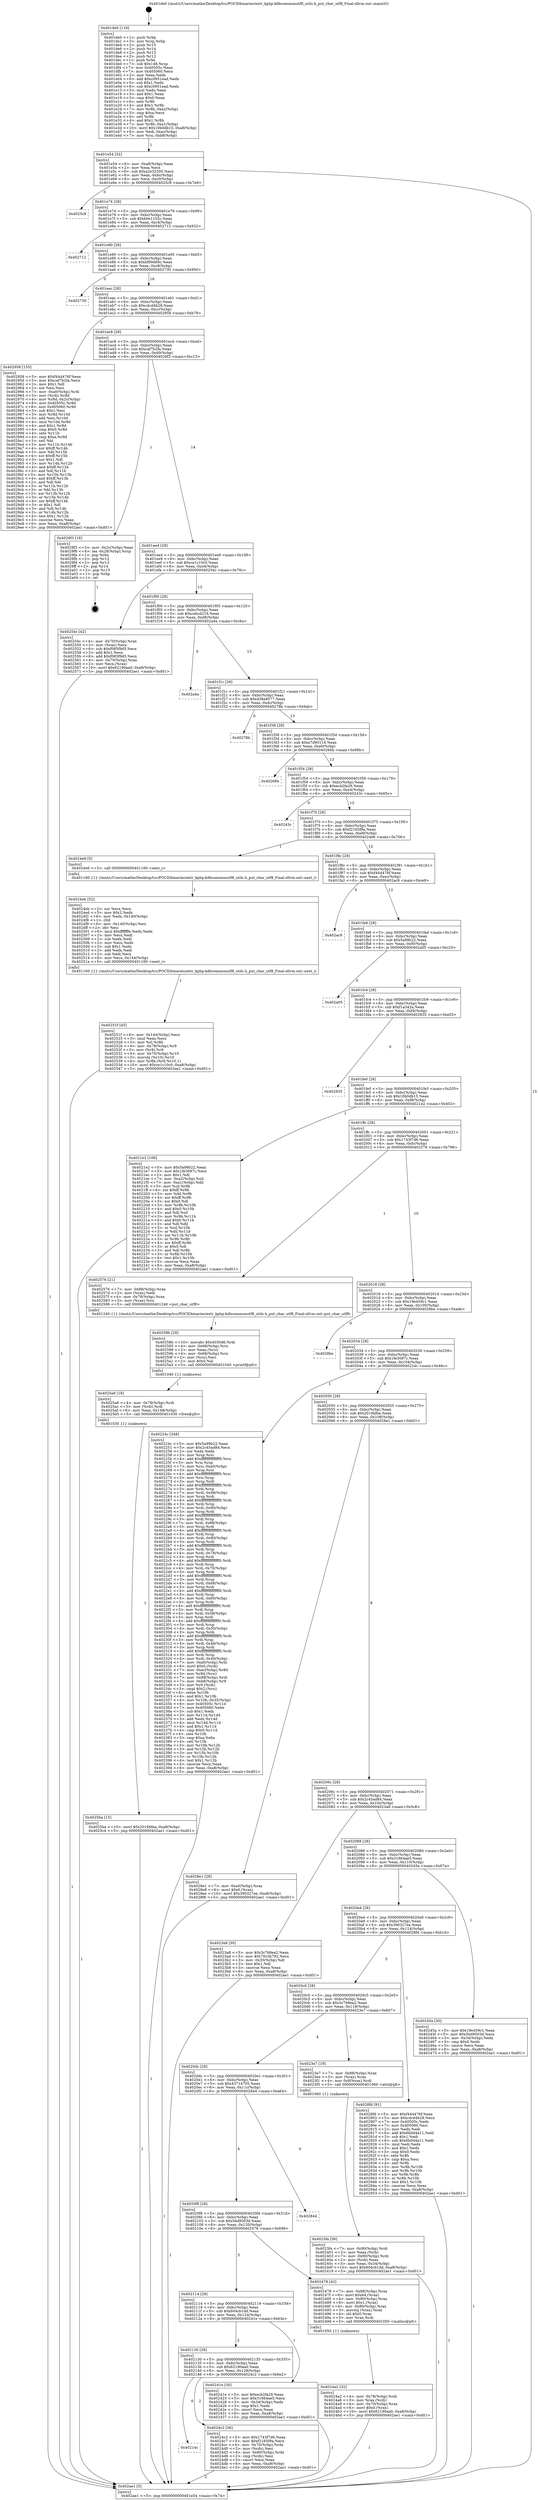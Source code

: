 digraph "0x401de0" {
  label = "0x401de0 (/mnt/c/Users/mathe/Desktop/tcc/POCII/binaries/extr_kphp-kdbcommonutf8_utils.h_put_char_utf8_Final-ollvm.out::main(0))"
  labelloc = "t"
  node[shape=record]

  Entry [label="",width=0.3,height=0.3,shape=circle,fillcolor=black,style=filled]
  "0x401e54" [label="{
     0x401e54 [32]\l
     | [instrs]\l
     &nbsp;&nbsp;0x401e54 \<+6\>: mov -0xa8(%rbp),%eax\l
     &nbsp;&nbsp;0x401e5a \<+2\>: mov %eax,%ecx\l
     &nbsp;&nbsp;0x401e5c \<+6\>: sub $0xa2e32305,%ecx\l
     &nbsp;&nbsp;0x401e62 \<+6\>: mov %eax,-0xbc(%rbp)\l
     &nbsp;&nbsp;0x401e68 \<+6\>: mov %ecx,-0xc0(%rbp)\l
     &nbsp;&nbsp;0x401e6e \<+6\>: je 00000000004025c9 \<main+0x7e9\>\l
  }"]
  "0x4025c9" [label="{
     0x4025c9\l
  }", style=dashed]
  "0x401e74" [label="{
     0x401e74 [28]\l
     | [instrs]\l
     &nbsp;&nbsp;0x401e74 \<+5\>: jmp 0000000000401e79 \<main+0x99\>\l
     &nbsp;&nbsp;0x401e79 \<+6\>: mov -0xbc(%rbp),%eax\l
     &nbsp;&nbsp;0x401e7f \<+5\>: sub $0xb0e1102c,%eax\l
     &nbsp;&nbsp;0x401e84 \<+6\>: mov %eax,-0xc4(%rbp)\l
     &nbsp;&nbsp;0x401e8a \<+6\>: je 0000000000402712 \<main+0x932\>\l
  }"]
  Exit [label="",width=0.3,height=0.3,shape=circle,fillcolor=black,style=filled,peripheries=2]
  "0x402712" [label="{
     0x402712\l
  }", style=dashed]
  "0x401e90" [label="{
     0x401e90 [28]\l
     | [instrs]\l
     &nbsp;&nbsp;0x401e90 \<+5\>: jmp 0000000000401e95 \<main+0xb5\>\l
     &nbsp;&nbsp;0x401e95 \<+6\>: mov -0xbc(%rbp),%eax\l
     &nbsp;&nbsp;0x401e9b \<+5\>: sub $0xbf99d66c,%eax\l
     &nbsp;&nbsp;0x401ea0 \<+6\>: mov %eax,-0xc8(%rbp)\l
     &nbsp;&nbsp;0x401ea6 \<+6\>: je 0000000000402730 \<main+0x950\>\l
  }"]
  "0x4025ba" [label="{
     0x4025ba [15]\l
     | [instrs]\l
     &nbsp;&nbsp;0x4025ba \<+10\>: movl $0x2016bfea,-0xa8(%rbp)\l
     &nbsp;&nbsp;0x4025c4 \<+5\>: jmp 0000000000402ae1 \<main+0xd01\>\l
  }"]
  "0x402730" [label="{
     0x402730\l
  }", style=dashed]
  "0x401eac" [label="{
     0x401eac [28]\l
     | [instrs]\l
     &nbsp;&nbsp;0x401eac \<+5\>: jmp 0000000000401eb1 \<main+0xd1\>\l
     &nbsp;&nbsp;0x401eb1 \<+6\>: mov -0xbc(%rbp),%eax\l
     &nbsp;&nbsp;0x401eb7 \<+5\>: sub $0xc4cd4b28,%eax\l
     &nbsp;&nbsp;0x401ebc \<+6\>: mov %eax,-0xcc(%rbp)\l
     &nbsp;&nbsp;0x401ec2 \<+6\>: je 0000000000402958 \<main+0xb78\>\l
  }"]
  "0x4025a8" [label="{
     0x4025a8 [18]\l
     | [instrs]\l
     &nbsp;&nbsp;0x4025a8 \<+4\>: mov -0x78(%rbp),%rdi\l
     &nbsp;&nbsp;0x4025ac \<+3\>: mov (%rdi),%rdi\l
     &nbsp;&nbsp;0x4025af \<+6\>: mov %eax,-0x148(%rbp)\l
     &nbsp;&nbsp;0x4025b5 \<+5\>: call 0000000000401030 \<free@plt\>\l
     | [calls]\l
     &nbsp;&nbsp;0x401030 \{1\} (unknown)\l
  }"]
  "0x402958" [label="{
     0x402958 [155]\l
     | [instrs]\l
     &nbsp;&nbsp;0x402958 \<+5\>: mov $0xf444476f,%eax\l
     &nbsp;&nbsp;0x40295d \<+5\>: mov $0xcaf7b2fa,%ecx\l
     &nbsp;&nbsp;0x402962 \<+2\>: mov $0x1,%dl\l
     &nbsp;&nbsp;0x402964 \<+2\>: xor %esi,%esi\l
     &nbsp;&nbsp;0x402966 \<+7\>: mov -0xa0(%rbp),%rdi\l
     &nbsp;&nbsp;0x40296d \<+3\>: mov (%rdi),%r8d\l
     &nbsp;&nbsp;0x402970 \<+4\>: mov %r8d,-0x2c(%rbp)\l
     &nbsp;&nbsp;0x402974 \<+8\>: mov 0x40505c,%r8d\l
     &nbsp;&nbsp;0x40297c \<+8\>: mov 0x405060,%r9d\l
     &nbsp;&nbsp;0x402984 \<+3\>: sub $0x1,%esi\l
     &nbsp;&nbsp;0x402987 \<+3\>: mov %r8d,%r10d\l
     &nbsp;&nbsp;0x40298a \<+3\>: add %esi,%r10d\l
     &nbsp;&nbsp;0x40298d \<+4\>: imul %r10d,%r8d\l
     &nbsp;&nbsp;0x402991 \<+4\>: and $0x1,%r8d\l
     &nbsp;&nbsp;0x402995 \<+4\>: cmp $0x0,%r8d\l
     &nbsp;&nbsp;0x402999 \<+4\>: sete %r11b\l
     &nbsp;&nbsp;0x40299d \<+4\>: cmp $0xa,%r9d\l
     &nbsp;&nbsp;0x4029a1 \<+3\>: setl %bl\l
     &nbsp;&nbsp;0x4029a4 \<+3\>: mov %r11b,%r14b\l
     &nbsp;&nbsp;0x4029a7 \<+4\>: xor $0xff,%r14b\l
     &nbsp;&nbsp;0x4029ab \<+3\>: mov %bl,%r15b\l
     &nbsp;&nbsp;0x4029ae \<+4\>: xor $0xff,%r15b\l
     &nbsp;&nbsp;0x4029b2 \<+3\>: xor $0x1,%dl\l
     &nbsp;&nbsp;0x4029b5 \<+3\>: mov %r14b,%r12b\l
     &nbsp;&nbsp;0x4029b8 \<+4\>: and $0xff,%r12b\l
     &nbsp;&nbsp;0x4029bc \<+3\>: and %dl,%r11b\l
     &nbsp;&nbsp;0x4029bf \<+3\>: mov %r15b,%r13b\l
     &nbsp;&nbsp;0x4029c2 \<+4\>: and $0xff,%r13b\l
     &nbsp;&nbsp;0x4029c6 \<+2\>: and %dl,%bl\l
     &nbsp;&nbsp;0x4029c8 \<+3\>: or %r11b,%r12b\l
     &nbsp;&nbsp;0x4029cb \<+3\>: or %bl,%r13b\l
     &nbsp;&nbsp;0x4029ce \<+3\>: xor %r13b,%r12b\l
     &nbsp;&nbsp;0x4029d1 \<+3\>: or %r15b,%r14b\l
     &nbsp;&nbsp;0x4029d4 \<+4\>: xor $0xff,%r14b\l
     &nbsp;&nbsp;0x4029d8 \<+3\>: or $0x1,%dl\l
     &nbsp;&nbsp;0x4029db \<+3\>: and %dl,%r14b\l
     &nbsp;&nbsp;0x4029de \<+3\>: or %r14b,%r12b\l
     &nbsp;&nbsp;0x4029e1 \<+4\>: test $0x1,%r12b\l
     &nbsp;&nbsp;0x4029e5 \<+3\>: cmovne %ecx,%eax\l
     &nbsp;&nbsp;0x4029e8 \<+6\>: mov %eax,-0xa8(%rbp)\l
     &nbsp;&nbsp;0x4029ee \<+5\>: jmp 0000000000402ae1 \<main+0xd01\>\l
  }"]
  "0x401ec8" [label="{
     0x401ec8 [28]\l
     | [instrs]\l
     &nbsp;&nbsp;0x401ec8 \<+5\>: jmp 0000000000401ecd \<main+0xed\>\l
     &nbsp;&nbsp;0x401ecd \<+6\>: mov -0xbc(%rbp),%eax\l
     &nbsp;&nbsp;0x401ed3 \<+5\>: sub $0xcaf7b2fa,%eax\l
     &nbsp;&nbsp;0x401ed8 \<+6\>: mov %eax,-0xd0(%rbp)\l
     &nbsp;&nbsp;0x401ede \<+6\>: je 00000000004029f3 \<main+0xc13\>\l
  }"]
  "0x40258b" [label="{
     0x40258b [29]\l
     | [instrs]\l
     &nbsp;&nbsp;0x40258b \<+10\>: movabs $0x4030d6,%rdi\l
     &nbsp;&nbsp;0x402595 \<+4\>: mov -0x68(%rbp),%rsi\l
     &nbsp;&nbsp;0x402599 \<+2\>: mov %eax,(%rsi)\l
     &nbsp;&nbsp;0x40259b \<+4\>: mov -0x68(%rbp),%rsi\l
     &nbsp;&nbsp;0x40259f \<+2\>: mov (%rsi),%esi\l
     &nbsp;&nbsp;0x4025a1 \<+2\>: mov $0x0,%al\l
     &nbsp;&nbsp;0x4025a3 \<+5\>: call 0000000000401040 \<printf@plt\>\l
     | [calls]\l
     &nbsp;&nbsp;0x401040 \{1\} (unknown)\l
  }"]
  "0x4029f3" [label="{
     0x4029f3 [18]\l
     | [instrs]\l
     &nbsp;&nbsp;0x4029f3 \<+3\>: mov -0x2c(%rbp),%eax\l
     &nbsp;&nbsp;0x4029f6 \<+4\>: lea -0x28(%rbp),%rsp\l
     &nbsp;&nbsp;0x4029fa \<+1\>: pop %rbx\l
     &nbsp;&nbsp;0x4029fb \<+2\>: pop %r12\l
     &nbsp;&nbsp;0x4029fd \<+2\>: pop %r13\l
     &nbsp;&nbsp;0x4029ff \<+2\>: pop %r14\l
     &nbsp;&nbsp;0x402a01 \<+2\>: pop %r15\l
     &nbsp;&nbsp;0x402a03 \<+1\>: pop %rbp\l
     &nbsp;&nbsp;0x402a04 \<+1\>: ret\l
  }"]
  "0x401ee4" [label="{
     0x401ee4 [28]\l
     | [instrs]\l
     &nbsp;&nbsp;0x401ee4 \<+5\>: jmp 0000000000401ee9 \<main+0x109\>\l
     &nbsp;&nbsp;0x401ee9 \<+6\>: mov -0xbc(%rbp),%eax\l
     &nbsp;&nbsp;0x401eef \<+5\>: sub $0xce1c10c0,%eax\l
     &nbsp;&nbsp;0x401ef4 \<+6\>: mov %eax,-0xd4(%rbp)\l
     &nbsp;&nbsp;0x401efa \<+6\>: je 000000000040254c \<main+0x76c\>\l
  }"]
  "0x40251f" [label="{
     0x40251f [45]\l
     | [instrs]\l
     &nbsp;&nbsp;0x40251f \<+6\>: mov -0x144(%rbp),%ecx\l
     &nbsp;&nbsp;0x402525 \<+3\>: imul %eax,%ecx\l
     &nbsp;&nbsp;0x402528 \<+3\>: mov %cl,%r8b\l
     &nbsp;&nbsp;0x40252b \<+4\>: mov -0x78(%rbp),%r9\l
     &nbsp;&nbsp;0x40252f \<+3\>: mov (%r9),%r9\l
     &nbsp;&nbsp;0x402532 \<+4\>: mov -0x70(%rbp),%r10\l
     &nbsp;&nbsp;0x402536 \<+3\>: movslq (%r10),%r10\l
     &nbsp;&nbsp;0x402539 \<+4\>: mov %r8b,(%r9,%r10,1)\l
     &nbsp;&nbsp;0x40253d \<+10\>: movl $0xce1c10c0,-0xa8(%rbp)\l
     &nbsp;&nbsp;0x402547 \<+5\>: jmp 0000000000402ae1 \<main+0xd01\>\l
  }"]
  "0x40254c" [label="{
     0x40254c [42]\l
     | [instrs]\l
     &nbsp;&nbsp;0x40254c \<+4\>: mov -0x70(%rbp),%rax\l
     &nbsp;&nbsp;0x402550 \<+2\>: mov (%rax),%ecx\l
     &nbsp;&nbsp;0x402552 \<+6\>: sub $0xf085f9d5,%ecx\l
     &nbsp;&nbsp;0x402558 \<+3\>: add $0x1,%ecx\l
     &nbsp;&nbsp;0x40255b \<+6\>: add $0xf085f9d5,%ecx\l
     &nbsp;&nbsp;0x402561 \<+4\>: mov -0x70(%rbp),%rax\l
     &nbsp;&nbsp;0x402565 \<+2\>: mov %ecx,(%rax)\l
     &nbsp;&nbsp;0x402567 \<+10\>: movl $0x62190aa0,-0xa8(%rbp)\l
     &nbsp;&nbsp;0x402571 \<+5\>: jmp 0000000000402ae1 \<main+0xd01\>\l
  }"]
  "0x401f00" [label="{
     0x401f00 [28]\l
     | [instrs]\l
     &nbsp;&nbsp;0x401f00 \<+5\>: jmp 0000000000401f05 \<main+0x125\>\l
     &nbsp;&nbsp;0x401f05 \<+6\>: mov -0xbc(%rbp),%eax\l
     &nbsp;&nbsp;0x401f0b \<+5\>: sub $0xcebcd216,%eax\l
     &nbsp;&nbsp;0x401f10 \<+6\>: mov %eax,-0xd8(%rbp)\l
     &nbsp;&nbsp;0x401f16 \<+6\>: je 0000000000402a4a \<main+0xc6a\>\l
  }"]
  "0x4024eb" [label="{
     0x4024eb [52]\l
     | [instrs]\l
     &nbsp;&nbsp;0x4024eb \<+2\>: xor %ecx,%ecx\l
     &nbsp;&nbsp;0x4024ed \<+5\>: mov $0x2,%edx\l
     &nbsp;&nbsp;0x4024f2 \<+6\>: mov %edx,-0x140(%rbp)\l
     &nbsp;&nbsp;0x4024f8 \<+1\>: cltd\l
     &nbsp;&nbsp;0x4024f9 \<+6\>: mov -0x140(%rbp),%esi\l
     &nbsp;&nbsp;0x4024ff \<+2\>: idiv %esi\l
     &nbsp;&nbsp;0x402501 \<+6\>: imul $0xfffffffe,%edx,%edx\l
     &nbsp;&nbsp;0x402507 \<+2\>: mov %ecx,%edi\l
     &nbsp;&nbsp;0x402509 \<+2\>: sub %edx,%edi\l
     &nbsp;&nbsp;0x40250b \<+2\>: mov %ecx,%edx\l
     &nbsp;&nbsp;0x40250d \<+3\>: sub $0x1,%edx\l
     &nbsp;&nbsp;0x402510 \<+2\>: add %edx,%edi\l
     &nbsp;&nbsp;0x402512 \<+2\>: sub %edi,%ecx\l
     &nbsp;&nbsp;0x402514 \<+6\>: mov %ecx,-0x144(%rbp)\l
     &nbsp;&nbsp;0x40251a \<+5\>: call 0000000000401160 \<next_i\>\l
     | [calls]\l
     &nbsp;&nbsp;0x401160 \{1\} (/mnt/c/Users/mathe/Desktop/tcc/POCII/binaries/extr_kphp-kdbcommonutf8_utils.h_put_char_utf8_Final-ollvm.out::next_i)\l
  }"]
  "0x402a4a" [label="{
     0x402a4a\l
  }", style=dashed]
  "0x401f1c" [label="{
     0x401f1c [28]\l
     | [instrs]\l
     &nbsp;&nbsp;0x401f1c \<+5\>: jmp 0000000000401f21 \<main+0x141\>\l
     &nbsp;&nbsp;0x401f21 \<+6\>: mov -0xbc(%rbp),%eax\l
     &nbsp;&nbsp;0x401f27 \<+5\>: sub $0xd38a9577,%eax\l
     &nbsp;&nbsp;0x401f2c \<+6\>: mov %eax,-0xdc(%rbp)\l
     &nbsp;&nbsp;0x401f32 \<+6\>: je 000000000040278b \<main+0x9ab\>\l
  }"]
  "0x40214c" [label="{
     0x40214c\l
  }", style=dashed]
  "0x40278b" [label="{
     0x40278b\l
  }", style=dashed]
  "0x401f38" [label="{
     0x401f38 [28]\l
     | [instrs]\l
     &nbsp;&nbsp;0x401f38 \<+5\>: jmp 0000000000401f3d \<main+0x15d\>\l
     &nbsp;&nbsp;0x401f3d \<+6\>: mov -0xbc(%rbp),%eax\l
     &nbsp;&nbsp;0x401f43 \<+5\>: sub $0xe7d90114,%eax\l
     &nbsp;&nbsp;0x401f48 \<+6\>: mov %eax,-0xe0(%rbp)\l
     &nbsp;&nbsp;0x401f4e \<+6\>: je 000000000040266b \<main+0x88b\>\l
  }"]
  "0x4024c2" [label="{
     0x4024c2 [36]\l
     | [instrs]\l
     &nbsp;&nbsp;0x4024c2 \<+5\>: mov $0x1743f7d6,%eax\l
     &nbsp;&nbsp;0x4024c7 \<+5\>: mov $0xf2165f9a,%ecx\l
     &nbsp;&nbsp;0x4024cc \<+4\>: mov -0x70(%rbp),%rdx\l
     &nbsp;&nbsp;0x4024d0 \<+2\>: mov (%rdx),%esi\l
     &nbsp;&nbsp;0x4024d2 \<+4\>: mov -0x80(%rbp),%rdx\l
     &nbsp;&nbsp;0x4024d6 \<+2\>: cmp (%rdx),%esi\l
     &nbsp;&nbsp;0x4024d8 \<+3\>: cmovl %ecx,%eax\l
     &nbsp;&nbsp;0x4024db \<+6\>: mov %eax,-0xa8(%rbp)\l
     &nbsp;&nbsp;0x4024e1 \<+5\>: jmp 0000000000402ae1 \<main+0xd01\>\l
  }"]
  "0x40266b" [label="{
     0x40266b\l
  }", style=dashed]
  "0x401f54" [label="{
     0x401f54 [28]\l
     | [instrs]\l
     &nbsp;&nbsp;0x401f54 \<+5\>: jmp 0000000000401f59 \<main+0x179\>\l
     &nbsp;&nbsp;0x401f59 \<+6\>: mov -0xbc(%rbp),%eax\l
     &nbsp;&nbsp;0x401f5f \<+5\>: sub $0xecb2fa29,%eax\l
     &nbsp;&nbsp;0x401f64 \<+6\>: mov %eax,-0xe4(%rbp)\l
     &nbsp;&nbsp;0x401f6a \<+6\>: je 000000000040243c \<main+0x65c\>\l
  }"]
  "0x4024a2" [label="{
     0x4024a2 [32]\l
     | [instrs]\l
     &nbsp;&nbsp;0x4024a2 \<+4\>: mov -0x78(%rbp),%rdi\l
     &nbsp;&nbsp;0x4024a6 \<+3\>: mov %rax,(%rdi)\l
     &nbsp;&nbsp;0x4024a9 \<+4\>: mov -0x70(%rbp),%rax\l
     &nbsp;&nbsp;0x4024ad \<+6\>: movl $0x0,(%rax)\l
     &nbsp;&nbsp;0x4024b3 \<+10\>: movl $0x62190aa0,-0xa8(%rbp)\l
     &nbsp;&nbsp;0x4024bd \<+5\>: jmp 0000000000402ae1 \<main+0xd01\>\l
  }"]
  "0x40243c" [label="{
     0x40243c\l
  }", style=dashed]
  "0x401f70" [label="{
     0x401f70 [28]\l
     | [instrs]\l
     &nbsp;&nbsp;0x401f70 \<+5\>: jmp 0000000000401f75 \<main+0x195\>\l
     &nbsp;&nbsp;0x401f75 \<+6\>: mov -0xbc(%rbp),%eax\l
     &nbsp;&nbsp;0x401f7b \<+5\>: sub $0xf2165f9a,%eax\l
     &nbsp;&nbsp;0x401f80 \<+6\>: mov %eax,-0xe8(%rbp)\l
     &nbsp;&nbsp;0x401f86 \<+6\>: je 00000000004024e6 \<main+0x706\>\l
  }"]
  "0x402130" [label="{
     0x402130 [28]\l
     | [instrs]\l
     &nbsp;&nbsp;0x402130 \<+5\>: jmp 0000000000402135 \<main+0x355\>\l
     &nbsp;&nbsp;0x402135 \<+6\>: mov -0xbc(%rbp),%eax\l
     &nbsp;&nbsp;0x40213b \<+5\>: sub $0x62190aa0,%eax\l
     &nbsp;&nbsp;0x402140 \<+6\>: mov %eax,-0x128(%rbp)\l
     &nbsp;&nbsp;0x402146 \<+6\>: je 00000000004024c2 \<main+0x6e2\>\l
  }"]
  "0x4024e6" [label="{
     0x4024e6 [5]\l
     | [instrs]\l
     &nbsp;&nbsp;0x4024e6 \<+5\>: call 0000000000401160 \<next_i\>\l
     | [calls]\l
     &nbsp;&nbsp;0x401160 \{1\} (/mnt/c/Users/mathe/Desktop/tcc/POCII/binaries/extr_kphp-kdbcommonutf8_utils.h_put_char_utf8_Final-ollvm.out::next_i)\l
  }"]
  "0x401f8c" [label="{
     0x401f8c [28]\l
     | [instrs]\l
     &nbsp;&nbsp;0x401f8c \<+5\>: jmp 0000000000401f91 \<main+0x1b1\>\l
     &nbsp;&nbsp;0x401f91 \<+6\>: mov -0xbc(%rbp),%eax\l
     &nbsp;&nbsp;0x401f97 \<+5\>: sub $0xf444476f,%eax\l
     &nbsp;&nbsp;0x401f9c \<+6\>: mov %eax,-0xec(%rbp)\l
     &nbsp;&nbsp;0x401fa2 \<+6\>: je 0000000000402ac9 \<main+0xce9\>\l
  }"]
  "0x40241e" [label="{
     0x40241e [30]\l
     | [instrs]\l
     &nbsp;&nbsp;0x40241e \<+5\>: mov $0xecb2fa29,%eax\l
     &nbsp;&nbsp;0x402423 \<+5\>: mov $0x31664ae5,%ecx\l
     &nbsp;&nbsp;0x402428 \<+3\>: mov -0x34(%rbp),%edx\l
     &nbsp;&nbsp;0x40242b \<+3\>: cmp $0x1,%edx\l
     &nbsp;&nbsp;0x40242e \<+3\>: cmovl %ecx,%eax\l
     &nbsp;&nbsp;0x402431 \<+6\>: mov %eax,-0xa8(%rbp)\l
     &nbsp;&nbsp;0x402437 \<+5\>: jmp 0000000000402ae1 \<main+0xd01\>\l
  }"]
  "0x402ac9" [label="{
     0x402ac9\l
  }", style=dashed]
  "0x401fa8" [label="{
     0x401fa8 [28]\l
     | [instrs]\l
     &nbsp;&nbsp;0x401fa8 \<+5\>: jmp 0000000000401fad \<main+0x1cd\>\l
     &nbsp;&nbsp;0x401fad \<+6\>: mov -0xbc(%rbp),%eax\l
     &nbsp;&nbsp;0x401fb3 \<+5\>: sub $0x5a99b22,%eax\l
     &nbsp;&nbsp;0x401fb8 \<+6\>: mov %eax,-0xf0(%rbp)\l
     &nbsp;&nbsp;0x401fbe \<+6\>: je 0000000000402a05 \<main+0xc25\>\l
  }"]
  "0x402114" [label="{
     0x402114 [28]\l
     | [instrs]\l
     &nbsp;&nbsp;0x402114 \<+5\>: jmp 0000000000402119 \<main+0x339\>\l
     &nbsp;&nbsp;0x402119 \<+6\>: mov -0xbc(%rbp),%eax\l
     &nbsp;&nbsp;0x40211f \<+5\>: sub $0x604cb1dd,%eax\l
     &nbsp;&nbsp;0x402124 \<+6\>: mov %eax,-0x124(%rbp)\l
     &nbsp;&nbsp;0x40212a \<+6\>: je 000000000040241e \<main+0x63e\>\l
  }"]
  "0x402a05" [label="{
     0x402a05\l
  }", style=dashed]
  "0x401fc4" [label="{
     0x401fc4 [28]\l
     | [instrs]\l
     &nbsp;&nbsp;0x401fc4 \<+5\>: jmp 0000000000401fc9 \<main+0x1e9\>\l
     &nbsp;&nbsp;0x401fc9 \<+6\>: mov -0xbc(%rbp),%eax\l
     &nbsp;&nbsp;0x401fcf \<+5\>: sub $0xf1a342a,%eax\l
     &nbsp;&nbsp;0x401fd4 \<+6\>: mov %eax,-0xf4(%rbp)\l
     &nbsp;&nbsp;0x401fda \<+6\>: je 0000000000402835 \<main+0xa55\>\l
  }"]
  "0x402478" [label="{
     0x402478 [42]\l
     | [instrs]\l
     &nbsp;&nbsp;0x402478 \<+7\>: mov -0x88(%rbp),%rax\l
     &nbsp;&nbsp;0x40247f \<+6\>: movl $0x64,(%rax)\l
     &nbsp;&nbsp;0x402485 \<+4\>: mov -0x80(%rbp),%rax\l
     &nbsp;&nbsp;0x402489 \<+6\>: movl $0x1,(%rax)\l
     &nbsp;&nbsp;0x40248f \<+4\>: mov -0x80(%rbp),%rax\l
     &nbsp;&nbsp;0x402493 \<+3\>: movslq (%rax),%rax\l
     &nbsp;&nbsp;0x402496 \<+4\>: shl $0x0,%rax\l
     &nbsp;&nbsp;0x40249a \<+3\>: mov %rax,%rdi\l
     &nbsp;&nbsp;0x40249d \<+5\>: call 0000000000401050 \<malloc@plt\>\l
     | [calls]\l
     &nbsp;&nbsp;0x401050 \{1\} (unknown)\l
  }"]
  "0x402835" [label="{
     0x402835\l
  }", style=dashed]
  "0x401fe0" [label="{
     0x401fe0 [28]\l
     | [instrs]\l
     &nbsp;&nbsp;0x401fe0 \<+5\>: jmp 0000000000401fe5 \<main+0x205\>\l
     &nbsp;&nbsp;0x401fe5 \<+6\>: mov -0xbc(%rbp),%eax\l
     &nbsp;&nbsp;0x401feb \<+5\>: sub $0x10b0db15,%eax\l
     &nbsp;&nbsp;0x401ff0 \<+6\>: mov %eax,-0xf8(%rbp)\l
     &nbsp;&nbsp;0x401ff6 \<+6\>: je 00000000004021e2 \<main+0x402\>\l
  }"]
  "0x4020f8" [label="{
     0x4020f8 [28]\l
     | [instrs]\l
     &nbsp;&nbsp;0x4020f8 \<+5\>: jmp 00000000004020fd \<main+0x31d\>\l
     &nbsp;&nbsp;0x4020fd \<+6\>: mov -0xbc(%rbp),%eax\l
     &nbsp;&nbsp;0x402103 \<+5\>: sub $0x5bd9503d,%eax\l
     &nbsp;&nbsp;0x402108 \<+6\>: mov %eax,-0x120(%rbp)\l
     &nbsp;&nbsp;0x40210e \<+6\>: je 0000000000402478 \<main+0x698\>\l
  }"]
  "0x4021e2" [label="{
     0x4021e2 [106]\l
     | [instrs]\l
     &nbsp;&nbsp;0x4021e2 \<+5\>: mov $0x5a99b22,%eax\l
     &nbsp;&nbsp;0x4021e7 \<+5\>: mov $0x1fe3087c,%ecx\l
     &nbsp;&nbsp;0x4021ec \<+2\>: mov $0x1,%dl\l
     &nbsp;&nbsp;0x4021ee \<+7\>: mov -0xa2(%rbp),%sil\l
     &nbsp;&nbsp;0x4021f5 \<+7\>: mov -0xa1(%rbp),%dil\l
     &nbsp;&nbsp;0x4021fc \<+3\>: mov %sil,%r8b\l
     &nbsp;&nbsp;0x4021ff \<+4\>: xor $0xff,%r8b\l
     &nbsp;&nbsp;0x402203 \<+3\>: mov %dil,%r9b\l
     &nbsp;&nbsp;0x402206 \<+4\>: xor $0xff,%r9b\l
     &nbsp;&nbsp;0x40220a \<+3\>: xor $0x0,%dl\l
     &nbsp;&nbsp;0x40220d \<+3\>: mov %r8b,%r10b\l
     &nbsp;&nbsp;0x402210 \<+4\>: and $0x0,%r10b\l
     &nbsp;&nbsp;0x402214 \<+3\>: and %dl,%sil\l
     &nbsp;&nbsp;0x402217 \<+3\>: mov %r9b,%r11b\l
     &nbsp;&nbsp;0x40221a \<+4\>: and $0x0,%r11b\l
     &nbsp;&nbsp;0x40221e \<+3\>: and %dl,%dil\l
     &nbsp;&nbsp;0x402221 \<+3\>: or %sil,%r10b\l
     &nbsp;&nbsp;0x402224 \<+3\>: or %dil,%r11b\l
     &nbsp;&nbsp;0x402227 \<+3\>: xor %r11b,%r10b\l
     &nbsp;&nbsp;0x40222a \<+3\>: or %r9b,%r8b\l
     &nbsp;&nbsp;0x40222d \<+4\>: xor $0xff,%r8b\l
     &nbsp;&nbsp;0x402231 \<+3\>: or $0x0,%dl\l
     &nbsp;&nbsp;0x402234 \<+3\>: and %dl,%r8b\l
     &nbsp;&nbsp;0x402237 \<+3\>: or %r8b,%r10b\l
     &nbsp;&nbsp;0x40223a \<+4\>: test $0x1,%r10b\l
     &nbsp;&nbsp;0x40223e \<+3\>: cmovne %ecx,%eax\l
     &nbsp;&nbsp;0x402241 \<+6\>: mov %eax,-0xa8(%rbp)\l
     &nbsp;&nbsp;0x402247 \<+5\>: jmp 0000000000402ae1 \<main+0xd01\>\l
  }"]
  "0x401ffc" [label="{
     0x401ffc [28]\l
     | [instrs]\l
     &nbsp;&nbsp;0x401ffc \<+5\>: jmp 0000000000402001 \<main+0x221\>\l
     &nbsp;&nbsp;0x402001 \<+6\>: mov -0xbc(%rbp),%eax\l
     &nbsp;&nbsp;0x402007 \<+5\>: sub $0x1743f7d6,%eax\l
     &nbsp;&nbsp;0x40200c \<+6\>: mov %eax,-0xfc(%rbp)\l
     &nbsp;&nbsp;0x402012 \<+6\>: je 0000000000402576 \<main+0x796\>\l
  }"]
  "0x402ae1" [label="{
     0x402ae1 [5]\l
     | [instrs]\l
     &nbsp;&nbsp;0x402ae1 \<+5\>: jmp 0000000000401e54 \<main+0x74\>\l
  }"]
  "0x401de0" [label="{
     0x401de0 [116]\l
     | [instrs]\l
     &nbsp;&nbsp;0x401de0 \<+1\>: push %rbp\l
     &nbsp;&nbsp;0x401de1 \<+3\>: mov %rsp,%rbp\l
     &nbsp;&nbsp;0x401de4 \<+2\>: push %r15\l
     &nbsp;&nbsp;0x401de6 \<+2\>: push %r14\l
     &nbsp;&nbsp;0x401de8 \<+2\>: push %r13\l
     &nbsp;&nbsp;0x401dea \<+2\>: push %r12\l
     &nbsp;&nbsp;0x401dec \<+1\>: push %rbx\l
     &nbsp;&nbsp;0x401ded \<+7\>: sub $0x148,%rsp\l
     &nbsp;&nbsp;0x401df4 \<+7\>: mov 0x40505c,%eax\l
     &nbsp;&nbsp;0x401dfb \<+7\>: mov 0x405060,%ecx\l
     &nbsp;&nbsp;0x401e02 \<+2\>: mov %eax,%edx\l
     &nbsp;&nbsp;0x401e04 \<+6\>: add $0xc0951ead,%edx\l
     &nbsp;&nbsp;0x401e0a \<+3\>: sub $0x1,%edx\l
     &nbsp;&nbsp;0x401e0d \<+6\>: sub $0xc0951ead,%edx\l
     &nbsp;&nbsp;0x401e13 \<+3\>: imul %edx,%eax\l
     &nbsp;&nbsp;0x401e16 \<+3\>: and $0x1,%eax\l
     &nbsp;&nbsp;0x401e19 \<+3\>: cmp $0x0,%eax\l
     &nbsp;&nbsp;0x401e1c \<+4\>: sete %r8b\l
     &nbsp;&nbsp;0x401e20 \<+4\>: and $0x1,%r8b\l
     &nbsp;&nbsp;0x401e24 \<+7\>: mov %r8b,-0xa2(%rbp)\l
     &nbsp;&nbsp;0x401e2b \<+3\>: cmp $0xa,%ecx\l
     &nbsp;&nbsp;0x401e2e \<+4\>: setl %r8b\l
     &nbsp;&nbsp;0x401e32 \<+4\>: and $0x1,%r8b\l
     &nbsp;&nbsp;0x401e36 \<+7\>: mov %r8b,-0xa1(%rbp)\l
     &nbsp;&nbsp;0x401e3d \<+10\>: movl $0x10b0db15,-0xa8(%rbp)\l
     &nbsp;&nbsp;0x401e47 \<+6\>: mov %edi,-0xac(%rbp)\l
     &nbsp;&nbsp;0x401e4d \<+7\>: mov %rsi,-0xb8(%rbp)\l
  }"]
  "0x402844" [label="{
     0x402844\l
  }", style=dashed]
  "0x402576" [label="{
     0x402576 [21]\l
     | [instrs]\l
     &nbsp;&nbsp;0x402576 \<+7\>: mov -0x88(%rbp),%rax\l
     &nbsp;&nbsp;0x40257d \<+2\>: mov (%rax),%edi\l
     &nbsp;&nbsp;0x40257f \<+4\>: mov -0x78(%rbp),%rax\l
     &nbsp;&nbsp;0x402583 \<+3\>: mov (%rax),%rsi\l
     &nbsp;&nbsp;0x402586 \<+5\>: call 0000000000401240 \<put_char_utf8\>\l
     | [calls]\l
     &nbsp;&nbsp;0x401240 \{1\} (/mnt/c/Users/mathe/Desktop/tcc/POCII/binaries/extr_kphp-kdbcommonutf8_utils.h_put_char_utf8_Final-ollvm.out::put_char_utf8)\l
  }"]
  "0x402018" [label="{
     0x402018 [28]\l
     | [instrs]\l
     &nbsp;&nbsp;0x402018 \<+5\>: jmp 000000000040201d \<main+0x23d\>\l
     &nbsp;&nbsp;0x40201d \<+6\>: mov -0xbc(%rbp),%eax\l
     &nbsp;&nbsp;0x402023 \<+5\>: sub $0x19e459c1,%eax\l
     &nbsp;&nbsp;0x402028 \<+6\>: mov %eax,-0x100(%rbp)\l
     &nbsp;&nbsp;0x40202e \<+6\>: je 00000000004028be \<main+0xade\>\l
  }"]
  "0x4023fa" [label="{
     0x4023fa [36]\l
     | [instrs]\l
     &nbsp;&nbsp;0x4023fa \<+7\>: mov -0x90(%rbp),%rdi\l
     &nbsp;&nbsp;0x402401 \<+2\>: mov %eax,(%rdi)\l
     &nbsp;&nbsp;0x402403 \<+7\>: mov -0x90(%rbp),%rdi\l
     &nbsp;&nbsp;0x40240a \<+2\>: mov (%rdi),%eax\l
     &nbsp;&nbsp;0x40240c \<+3\>: mov %eax,-0x34(%rbp)\l
     &nbsp;&nbsp;0x40240f \<+10\>: movl $0x604cb1dd,-0xa8(%rbp)\l
     &nbsp;&nbsp;0x402419 \<+5\>: jmp 0000000000402ae1 \<main+0xd01\>\l
  }"]
  "0x4028be" [label="{
     0x4028be\l
  }", style=dashed]
  "0x402034" [label="{
     0x402034 [28]\l
     | [instrs]\l
     &nbsp;&nbsp;0x402034 \<+5\>: jmp 0000000000402039 \<main+0x259\>\l
     &nbsp;&nbsp;0x402039 \<+6\>: mov -0xbc(%rbp),%eax\l
     &nbsp;&nbsp;0x40203f \<+5\>: sub $0x1fe3087c,%eax\l
     &nbsp;&nbsp;0x402044 \<+6\>: mov %eax,-0x104(%rbp)\l
     &nbsp;&nbsp;0x40204a \<+6\>: je 000000000040224c \<main+0x46c\>\l
  }"]
  "0x4020dc" [label="{
     0x4020dc [28]\l
     | [instrs]\l
     &nbsp;&nbsp;0x4020dc \<+5\>: jmp 00000000004020e1 \<main+0x301\>\l
     &nbsp;&nbsp;0x4020e1 \<+6\>: mov -0xbc(%rbp),%eax\l
     &nbsp;&nbsp;0x4020e7 \<+5\>: sub $0x43714705,%eax\l
     &nbsp;&nbsp;0x4020ec \<+6\>: mov %eax,-0x11c(%rbp)\l
     &nbsp;&nbsp;0x4020f2 \<+6\>: je 0000000000402844 \<main+0xa64\>\l
  }"]
  "0x40224c" [label="{
     0x40224c [348]\l
     | [instrs]\l
     &nbsp;&nbsp;0x40224c \<+5\>: mov $0x5a99b22,%eax\l
     &nbsp;&nbsp;0x402251 \<+5\>: mov $0x2c45ad84,%ecx\l
     &nbsp;&nbsp;0x402256 \<+2\>: xor %edx,%edx\l
     &nbsp;&nbsp;0x402258 \<+3\>: mov %rsp,%rsi\l
     &nbsp;&nbsp;0x40225b \<+4\>: add $0xfffffffffffffff0,%rsi\l
     &nbsp;&nbsp;0x40225f \<+3\>: mov %rsi,%rsp\l
     &nbsp;&nbsp;0x402262 \<+7\>: mov %rsi,-0xa0(%rbp)\l
     &nbsp;&nbsp;0x402269 \<+3\>: mov %rsp,%rsi\l
     &nbsp;&nbsp;0x40226c \<+4\>: add $0xfffffffffffffff0,%rsi\l
     &nbsp;&nbsp;0x402270 \<+3\>: mov %rsi,%rsp\l
     &nbsp;&nbsp;0x402273 \<+3\>: mov %rsp,%rdi\l
     &nbsp;&nbsp;0x402276 \<+4\>: add $0xfffffffffffffff0,%rdi\l
     &nbsp;&nbsp;0x40227a \<+3\>: mov %rdi,%rsp\l
     &nbsp;&nbsp;0x40227d \<+7\>: mov %rdi,-0x98(%rbp)\l
     &nbsp;&nbsp;0x402284 \<+3\>: mov %rsp,%rdi\l
     &nbsp;&nbsp;0x402287 \<+4\>: add $0xfffffffffffffff0,%rdi\l
     &nbsp;&nbsp;0x40228b \<+3\>: mov %rdi,%rsp\l
     &nbsp;&nbsp;0x40228e \<+7\>: mov %rdi,-0x90(%rbp)\l
     &nbsp;&nbsp;0x402295 \<+3\>: mov %rsp,%rdi\l
     &nbsp;&nbsp;0x402298 \<+4\>: add $0xfffffffffffffff0,%rdi\l
     &nbsp;&nbsp;0x40229c \<+3\>: mov %rdi,%rsp\l
     &nbsp;&nbsp;0x40229f \<+7\>: mov %rdi,-0x88(%rbp)\l
     &nbsp;&nbsp;0x4022a6 \<+3\>: mov %rsp,%rdi\l
     &nbsp;&nbsp;0x4022a9 \<+4\>: add $0xfffffffffffffff0,%rdi\l
     &nbsp;&nbsp;0x4022ad \<+3\>: mov %rdi,%rsp\l
     &nbsp;&nbsp;0x4022b0 \<+4\>: mov %rdi,-0x80(%rbp)\l
     &nbsp;&nbsp;0x4022b4 \<+3\>: mov %rsp,%rdi\l
     &nbsp;&nbsp;0x4022b7 \<+4\>: add $0xfffffffffffffff0,%rdi\l
     &nbsp;&nbsp;0x4022bb \<+3\>: mov %rdi,%rsp\l
     &nbsp;&nbsp;0x4022be \<+4\>: mov %rdi,-0x78(%rbp)\l
     &nbsp;&nbsp;0x4022c2 \<+3\>: mov %rsp,%rdi\l
     &nbsp;&nbsp;0x4022c5 \<+4\>: add $0xfffffffffffffff0,%rdi\l
     &nbsp;&nbsp;0x4022c9 \<+3\>: mov %rdi,%rsp\l
     &nbsp;&nbsp;0x4022cc \<+4\>: mov %rdi,-0x70(%rbp)\l
     &nbsp;&nbsp;0x4022d0 \<+3\>: mov %rsp,%rdi\l
     &nbsp;&nbsp;0x4022d3 \<+4\>: add $0xfffffffffffffff0,%rdi\l
     &nbsp;&nbsp;0x4022d7 \<+3\>: mov %rdi,%rsp\l
     &nbsp;&nbsp;0x4022da \<+4\>: mov %rdi,-0x68(%rbp)\l
     &nbsp;&nbsp;0x4022de \<+3\>: mov %rsp,%rdi\l
     &nbsp;&nbsp;0x4022e1 \<+4\>: add $0xfffffffffffffff0,%rdi\l
     &nbsp;&nbsp;0x4022e5 \<+3\>: mov %rdi,%rsp\l
     &nbsp;&nbsp;0x4022e8 \<+4\>: mov %rdi,-0x60(%rbp)\l
     &nbsp;&nbsp;0x4022ec \<+3\>: mov %rsp,%rdi\l
     &nbsp;&nbsp;0x4022ef \<+4\>: add $0xfffffffffffffff0,%rdi\l
     &nbsp;&nbsp;0x4022f3 \<+3\>: mov %rdi,%rsp\l
     &nbsp;&nbsp;0x4022f6 \<+4\>: mov %rdi,-0x58(%rbp)\l
     &nbsp;&nbsp;0x4022fa \<+3\>: mov %rsp,%rdi\l
     &nbsp;&nbsp;0x4022fd \<+4\>: add $0xfffffffffffffff0,%rdi\l
     &nbsp;&nbsp;0x402301 \<+3\>: mov %rdi,%rsp\l
     &nbsp;&nbsp;0x402304 \<+4\>: mov %rdi,-0x50(%rbp)\l
     &nbsp;&nbsp;0x402308 \<+3\>: mov %rsp,%rdi\l
     &nbsp;&nbsp;0x40230b \<+4\>: add $0xfffffffffffffff0,%rdi\l
     &nbsp;&nbsp;0x40230f \<+3\>: mov %rdi,%rsp\l
     &nbsp;&nbsp;0x402312 \<+4\>: mov %rdi,-0x48(%rbp)\l
     &nbsp;&nbsp;0x402316 \<+3\>: mov %rsp,%rdi\l
     &nbsp;&nbsp;0x402319 \<+4\>: add $0xfffffffffffffff0,%rdi\l
     &nbsp;&nbsp;0x40231d \<+3\>: mov %rdi,%rsp\l
     &nbsp;&nbsp;0x402320 \<+4\>: mov %rdi,-0x40(%rbp)\l
     &nbsp;&nbsp;0x402324 \<+7\>: mov -0xa0(%rbp),%rdi\l
     &nbsp;&nbsp;0x40232b \<+6\>: movl $0x0,(%rdi)\l
     &nbsp;&nbsp;0x402331 \<+7\>: mov -0xac(%rbp),%r8d\l
     &nbsp;&nbsp;0x402338 \<+3\>: mov %r8d,(%rsi)\l
     &nbsp;&nbsp;0x40233b \<+7\>: mov -0x98(%rbp),%rdi\l
     &nbsp;&nbsp;0x402342 \<+7\>: mov -0xb8(%rbp),%r9\l
     &nbsp;&nbsp;0x402349 \<+3\>: mov %r9,(%rdi)\l
     &nbsp;&nbsp;0x40234c \<+3\>: cmpl $0x2,(%rsi)\l
     &nbsp;&nbsp;0x40234f \<+4\>: setne %r10b\l
     &nbsp;&nbsp;0x402353 \<+4\>: and $0x1,%r10b\l
     &nbsp;&nbsp;0x402357 \<+4\>: mov %r10b,-0x35(%rbp)\l
     &nbsp;&nbsp;0x40235b \<+8\>: mov 0x40505c,%r11d\l
     &nbsp;&nbsp;0x402363 \<+7\>: mov 0x405060,%ebx\l
     &nbsp;&nbsp;0x40236a \<+3\>: sub $0x1,%edx\l
     &nbsp;&nbsp;0x40236d \<+3\>: mov %r11d,%r14d\l
     &nbsp;&nbsp;0x402370 \<+3\>: add %edx,%r14d\l
     &nbsp;&nbsp;0x402373 \<+4\>: imul %r14d,%r11d\l
     &nbsp;&nbsp;0x402377 \<+4\>: and $0x1,%r11d\l
     &nbsp;&nbsp;0x40237b \<+4\>: cmp $0x0,%r11d\l
     &nbsp;&nbsp;0x40237f \<+4\>: sete %r10b\l
     &nbsp;&nbsp;0x402383 \<+3\>: cmp $0xa,%ebx\l
     &nbsp;&nbsp;0x402386 \<+4\>: setl %r15b\l
     &nbsp;&nbsp;0x40238a \<+3\>: mov %r10b,%r12b\l
     &nbsp;&nbsp;0x40238d \<+3\>: and %r15b,%r12b\l
     &nbsp;&nbsp;0x402390 \<+3\>: xor %r15b,%r10b\l
     &nbsp;&nbsp;0x402393 \<+3\>: or %r10b,%r12b\l
     &nbsp;&nbsp;0x402396 \<+4\>: test $0x1,%r12b\l
     &nbsp;&nbsp;0x40239a \<+3\>: cmovne %ecx,%eax\l
     &nbsp;&nbsp;0x40239d \<+6\>: mov %eax,-0xa8(%rbp)\l
     &nbsp;&nbsp;0x4023a3 \<+5\>: jmp 0000000000402ae1 \<main+0xd01\>\l
  }"]
  "0x402050" [label="{
     0x402050 [28]\l
     | [instrs]\l
     &nbsp;&nbsp;0x402050 \<+5\>: jmp 0000000000402055 \<main+0x275\>\l
     &nbsp;&nbsp;0x402055 \<+6\>: mov -0xbc(%rbp),%eax\l
     &nbsp;&nbsp;0x40205b \<+5\>: sub $0x2016bfea,%eax\l
     &nbsp;&nbsp;0x402060 \<+6\>: mov %eax,-0x108(%rbp)\l
     &nbsp;&nbsp;0x402066 \<+6\>: je 00000000004028e1 \<main+0xb01\>\l
  }"]
  "0x4023e7" [label="{
     0x4023e7 [19]\l
     | [instrs]\l
     &nbsp;&nbsp;0x4023e7 \<+7\>: mov -0x98(%rbp),%rax\l
     &nbsp;&nbsp;0x4023ee \<+3\>: mov (%rax),%rax\l
     &nbsp;&nbsp;0x4023f1 \<+4\>: mov 0x8(%rax),%rdi\l
     &nbsp;&nbsp;0x4023f5 \<+5\>: call 0000000000401060 \<atoi@plt\>\l
     | [calls]\l
     &nbsp;&nbsp;0x401060 \{1\} (unknown)\l
  }"]
  "0x4020c0" [label="{
     0x4020c0 [28]\l
     | [instrs]\l
     &nbsp;&nbsp;0x4020c0 \<+5\>: jmp 00000000004020c5 \<main+0x2e5\>\l
     &nbsp;&nbsp;0x4020c5 \<+6\>: mov -0xbc(%rbp),%eax\l
     &nbsp;&nbsp;0x4020cb \<+5\>: sub $0x3c768ea2,%eax\l
     &nbsp;&nbsp;0x4020d0 \<+6\>: mov %eax,-0x118(%rbp)\l
     &nbsp;&nbsp;0x4020d6 \<+6\>: je 00000000004023e7 \<main+0x607\>\l
  }"]
  "0x4028e1" [label="{
     0x4028e1 [28]\l
     | [instrs]\l
     &nbsp;&nbsp;0x4028e1 \<+7\>: mov -0xa0(%rbp),%rax\l
     &nbsp;&nbsp;0x4028e8 \<+6\>: movl $0x0,(%rax)\l
     &nbsp;&nbsp;0x4028ee \<+10\>: movl $0x390327ee,-0xa8(%rbp)\l
     &nbsp;&nbsp;0x4028f8 \<+5\>: jmp 0000000000402ae1 \<main+0xd01\>\l
  }"]
  "0x40206c" [label="{
     0x40206c [28]\l
     | [instrs]\l
     &nbsp;&nbsp;0x40206c \<+5\>: jmp 0000000000402071 \<main+0x291\>\l
     &nbsp;&nbsp;0x402071 \<+6\>: mov -0xbc(%rbp),%eax\l
     &nbsp;&nbsp;0x402077 \<+5\>: sub $0x2c45ad84,%eax\l
     &nbsp;&nbsp;0x40207c \<+6\>: mov %eax,-0x10c(%rbp)\l
     &nbsp;&nbsp;0x402082 \<+6\>: je 00000000004023a8 \<main+0x5c8\>\l
  }"]
  "0x4028fd" [label="{
     0x4028fd [91]\l
     | [instrs]\l
     &nbsp;&nbsp;0x4028fd \<+5\>: mov $0xf444476f,%eax\l
     &nbsp;&nbsp;0x402902 \<+5\>: mov $0xc4cd4b28,%ecx\l
     &nbsp;&nbsp;0x402907 \<+7\>: mov 0x40505c,%edx\l
     &nbsp;&nbsp;0x40290e \<+7\>: mov 0x405060,%esi\l
     &nbsp;&nbsp;0x402915 \<+2\>: mov %edx,%edi\l
     &nbsp;&nbsp;0x402917 \<+6\>: add $0x6b0d4a11,%edi\l
     &nbsp;&nbsp;0x40291d \<+3\>: sub $0x1,%edi\l
     &nbsp;&nbsp;0x402920 \<+6\>: sub $0x6b0d4a11,%edi\l
     &nbsp;&nbsp;0x402926 \<+3\>: imul %edi,%edx\l
     &nbsp;&nbsp;0x402929 \<+3\>: and $0x1,%edx\l
     &nbsp;&nbsp;0x40292c \<+3\>: cmp $0x0,%edx\l
     &nbsp;&nbsp;0x40292f \<+4\>: sete %r8b\l
     &nbsp;&nbsp;0x402933 \<+3\>: cmp $0xa,%esi\l
     &nbsp;&nbsp;0x402936 \<+4\>: setl %r9b\l
     &nbsp;&nbsp;0x40293a \<+3\>: mov %r8b,%r10b\l
     &nbsp;&nbsp;0x40293d \<+3\>: and %r9b,%r10b\l
     &nbsp;&nbsp;0x402940 \<+3\>: xor %r9b,%r8b\l
     &nbsp;&nbsp;0x402943 \<+3\>: or %r8b,%r10b\l
     &nbsp;&nbsp;0x402946 \<+4\>: test $0x1,%r10b\l
     &nbsp;&nbsp;0x40294a \<+3\>: cmovne %ecx,%eax\l
     &nbsp;&nbsp;0x40294d \<+6\>: mov %eax,-0xa8(%rbp)\l
     &nbsp;&nbsp;0x402953 \<+5\>: jmp 0000000000402ae1 \<main+0xd01\>\l
  }"]
  "0x4023a8" [label="{
     0x4023a8 [30]\l
     | [instrs]\l
     &nbsp;&nbsp;0x4023a8 \<+5\>: mov $0x3c768ea2,%eax\l
     &nbsp;&nbsp;0x4023ad \<+5\>: mov $0x70c3b792,%ecx\l
     &nbsp;&nbsp;0x4023b2 \<+3\>: mov -0x35(%rbp),%dl\l
     &nbsp;&nbsp;0x4023b5 \<+3\>: test $0x1,%dl\l
     &nbsp;&nbsp;0x4023b8 \<+3\>: cmovne %ecx,%eax\l
     &nbsp;&nbsp;0x4023bb \<+6\>: mov %eax,-0xa8(%rbp)\l
     &nbsp;&nbsp;0x4023c1 \<+5\>: jmp 0000000000402ae1 \<main+0xd01\>\l
  }"]
  "0x402088" [label="{
     0x402088 [28]\l
     | [instrs]\l
     &nbsp;&nbsp;0x402088 \<+5\>: jmp 000000000040208d \<main+0x2ad\>\l
     &nbsp;&nbsp;0x40208d \<+6\>: mov -0xbc(%rbp),%eax\l
     &nbsp;&nbsp;0x402093 \<+5\>: sub $0x31664ae5,%eax\l
     &nbsp;&nbsp;0x402098 \<+6\>: mov %eax,-0x110(%rbp)\l
     &nbsp;&nbsp;0x40209e \<+6\>: je 000000000040245a \<main+0x67a\>\l
  }"]
  "0x4020a4" [label="{
     0x4020a4 [28]\l
     | [instrs]\l
     &nbsp;&nbsp;0x4020a4 \<+5\>: jmp 00000000004020a9 \<main+0x2c9\>\l
     &nbsp;&nbsp;0x4020a9 \<+6\>: mov -0xbc(%rbp),%eax\l
     &nbsp;&nbsp;0x4020af \<+5\>: sub $0x390327ee,%eax\l
     &nbsp;&nbsp;0x4020b4 \<+6\>: mov %eax,-0x114(%rbp)\l
     &nbsp;&nbsp;0x4020ba \<+6\>: je 00000000004028fd \<main+0xb1d\>\l
  }"]
  "0x40245a" [label="{
     0x40245a [30]\l
     | [instrs]\l
     &nbsp;&nbsp;0x40245a \<+5\>: mov $0x19e459c1,%eax\l
     &nbsp;&nbsp;0x40245f \<+5\>: mov $0x5bd9503d,%ecx\l
     &nbsp;&nbsp;0x402464 \<+3\>: mov -0x34(%rbp),%edx\l
     &nbsp;&nbsp;0x402467 \<+3\>: cmp $0x0,%edx\l
     &nbsp;&nbsp;0x40246a \<+3\>: cmove %ecx,%eax\l
     &nbsp;&nbsp;0x40246d \<+6\>: mov %eax,-0xa8(%rbp)\l
     &nbsp;&nbsp;0x402473 \<+5\>: jmp 0000000000402ae1 \<main+0xd01\>\l
  }"]
  Entry -> "0x401de0" [label=" 1"]
  "0x401e54" -> "0x4025c9" [label=" 0"]
  "0x401e54" -> "0x401e74" [label=" 16"]
  "0x4029f3" -> Exit [label=" 1"]
  "0x401e74" -> "0x402712" [label=" 0"]
  "0x401e74" -> "0x401e90" [label=" 16"]
  "0x402958" -> "0x402ae1" [label=" 1"]
  "0x401e90" -> "0x402730" [label=" 0"]
  "0x401e90" -> "0x401eac" [label=" 16"]
  "0x4028fd" -> "0x402ae1" [label=" 1"]
  "0x401eac" -> "0x402958" [label=" 1"]
  "0x401eac" -> "0x401ec8" [label=" 15"]
  "0x4028e1" -> "0x402ae1" [label=" 1"]
  "0x401ec8" -> "0x4029f3" [label=" 1"]
  "0x401ec8" -> "0x401ee4" [label=" 14"]
  "0x4025ba" -> "0x402ae1" [label=" 1"]
  "0x401ee4" -> "0x40254c" [label=" 1"]
  "0x401ee4" -> "0x401f00" [label=" 13"]
  "0x4025a8" -> "0x4025ba" [label=" 1"]
  "0x401f00" -> "0x402a4a" [label=" 0"]
  "0x401f00" -> "0x401f1c" [label=" 13"]
  "0x40258b" -> "0x4025a8" [label=" 1"]
  "0x401f1c" -> "0x40278b" [label=" 0"]
  "0x401f1c" -> "0x401f38" [label=" 13"]
  "0x402576" -> "0x40258b" [label=" 1"]
  "0x401f38" -> "0x40266b" [label=" 0"]
  "0x401f38" -> "0x401f54" [label=" 13"]
  "0x40254c" -> "0x402ae1" [label=" 1"]
  "0x401f54" -> "0x40243c" [label=" 0"]
  "0x401f54" -> "0x401f70" [label=" 13"]
  "0x4024eb" -> "0x40251f" [label=" 1"]
  "0x401f70" -> "0x4024e6" [label=" 1"]
  "0x401f70" -> "0x401f8c" [label=" 12"]
  "0x4024e6" -> "0x4024eb" [label=" 1"]
  "0x401f8c" -> "0x402ac9" [label=" 0"]
  "0x401f8c" -> "0x401fa8" [label=" 12"]
  "0x4024c2" -> "0x402ae1" [label=" 2"]
  "0x401fa8" -> "0x402a05" [label=" 0"]
  "0x401fa8" -> "0x401fc4" [label=" 12"]
  "0x402130" -> "0x4024c2" [label=" 2"]
  "0x401fc4" -> "0x402835" [label=" 0"]
  "0x401fc4" -> "0x401fe0" [label=" 12"]
  "0x40251f" -> "0x402ae1" [label=" 1"]
  "0x401fe0" -> "0x4021e2" [label=" 1"]
  "0x401fe0" -> "0x401ffc" [label=" 11"]
  "0x4021e2" -> "0x402ae1" [label=" 1"]
  "0x401de0" -> "0x401e54" [label=" 1"]
  "0x402ae1" -> "0x401e54" [label=" 15"]
  "0x402478" -> "0x4024a2" [label=" 1"]
  "0x401ffc" -> "0x402576" [label=" 1"]
  "0x401ffc" -> "0x402018" [label=" 10"]
  "0x40245a" -> "0x402ae1" [label=" 1"]
  "0x402018" -> "0x4028be" [label=" 0"]
  "0x402018" -> "0x402034" [label=" 10"]
  "0x402114" -> "0x402130" [label=" 2"]
  "0x402034" -> "0x40224c" [label=" 1"]
  "0x402034" -> "0x402050" [label=" 9"]
  "0x402114" -> "0x40241e" [label=" 1"]
  "0x40224c" -> "0x402ae1" [label=" 1"]
  "0x402130" -> "0x40214c" [label=" 0"]
  "0x402050" -> "0x4028e1" [label=" 1"]
  "0x402050" -> "0x40206c" [label=" 8"]
  "0x4020f8" -> "0x402478" [label=" 1"]
  "0x40206c" -> "0x4023a8" [label=" 1"]
  "0x40206c" -> "0x402088" [label=" 7"]
  "0x4023a8" -> "0x402ae1" [label=" 1"]
  "0x4024a2" -> "0x402ae1" [label=" 1"]
  "0x402088" -> "0x40245a" [label=" 1"]
  "0x402088" -> "0x4020a4" [label=" 6"]
  "0x4020dc" -> "0x4020f8" [label=" 4"]
  "0x4020a4" -> "0x4028fd" [label=" 1"]
  "0x4020a4" -> "0x4020c0" [label=" 5"]
  "0x4020f8" -> "0x402114" [label=" 3"]
  "0x4020c0" -> "0x4023e7" [label=" 1"]
  "0x4020c0" -> "0x4020dc" [label=" 4"]
  "0x4023e7" -> "0x4023fa" [label=" 1"]
  "0x4023fa" -> "0x402ae1" [label=" 1"]
  "0x40241e" -> "0x402ae1" [label=" 1"]
  "0x4020dc" -> "0x402844" [label=" 0"]
}

